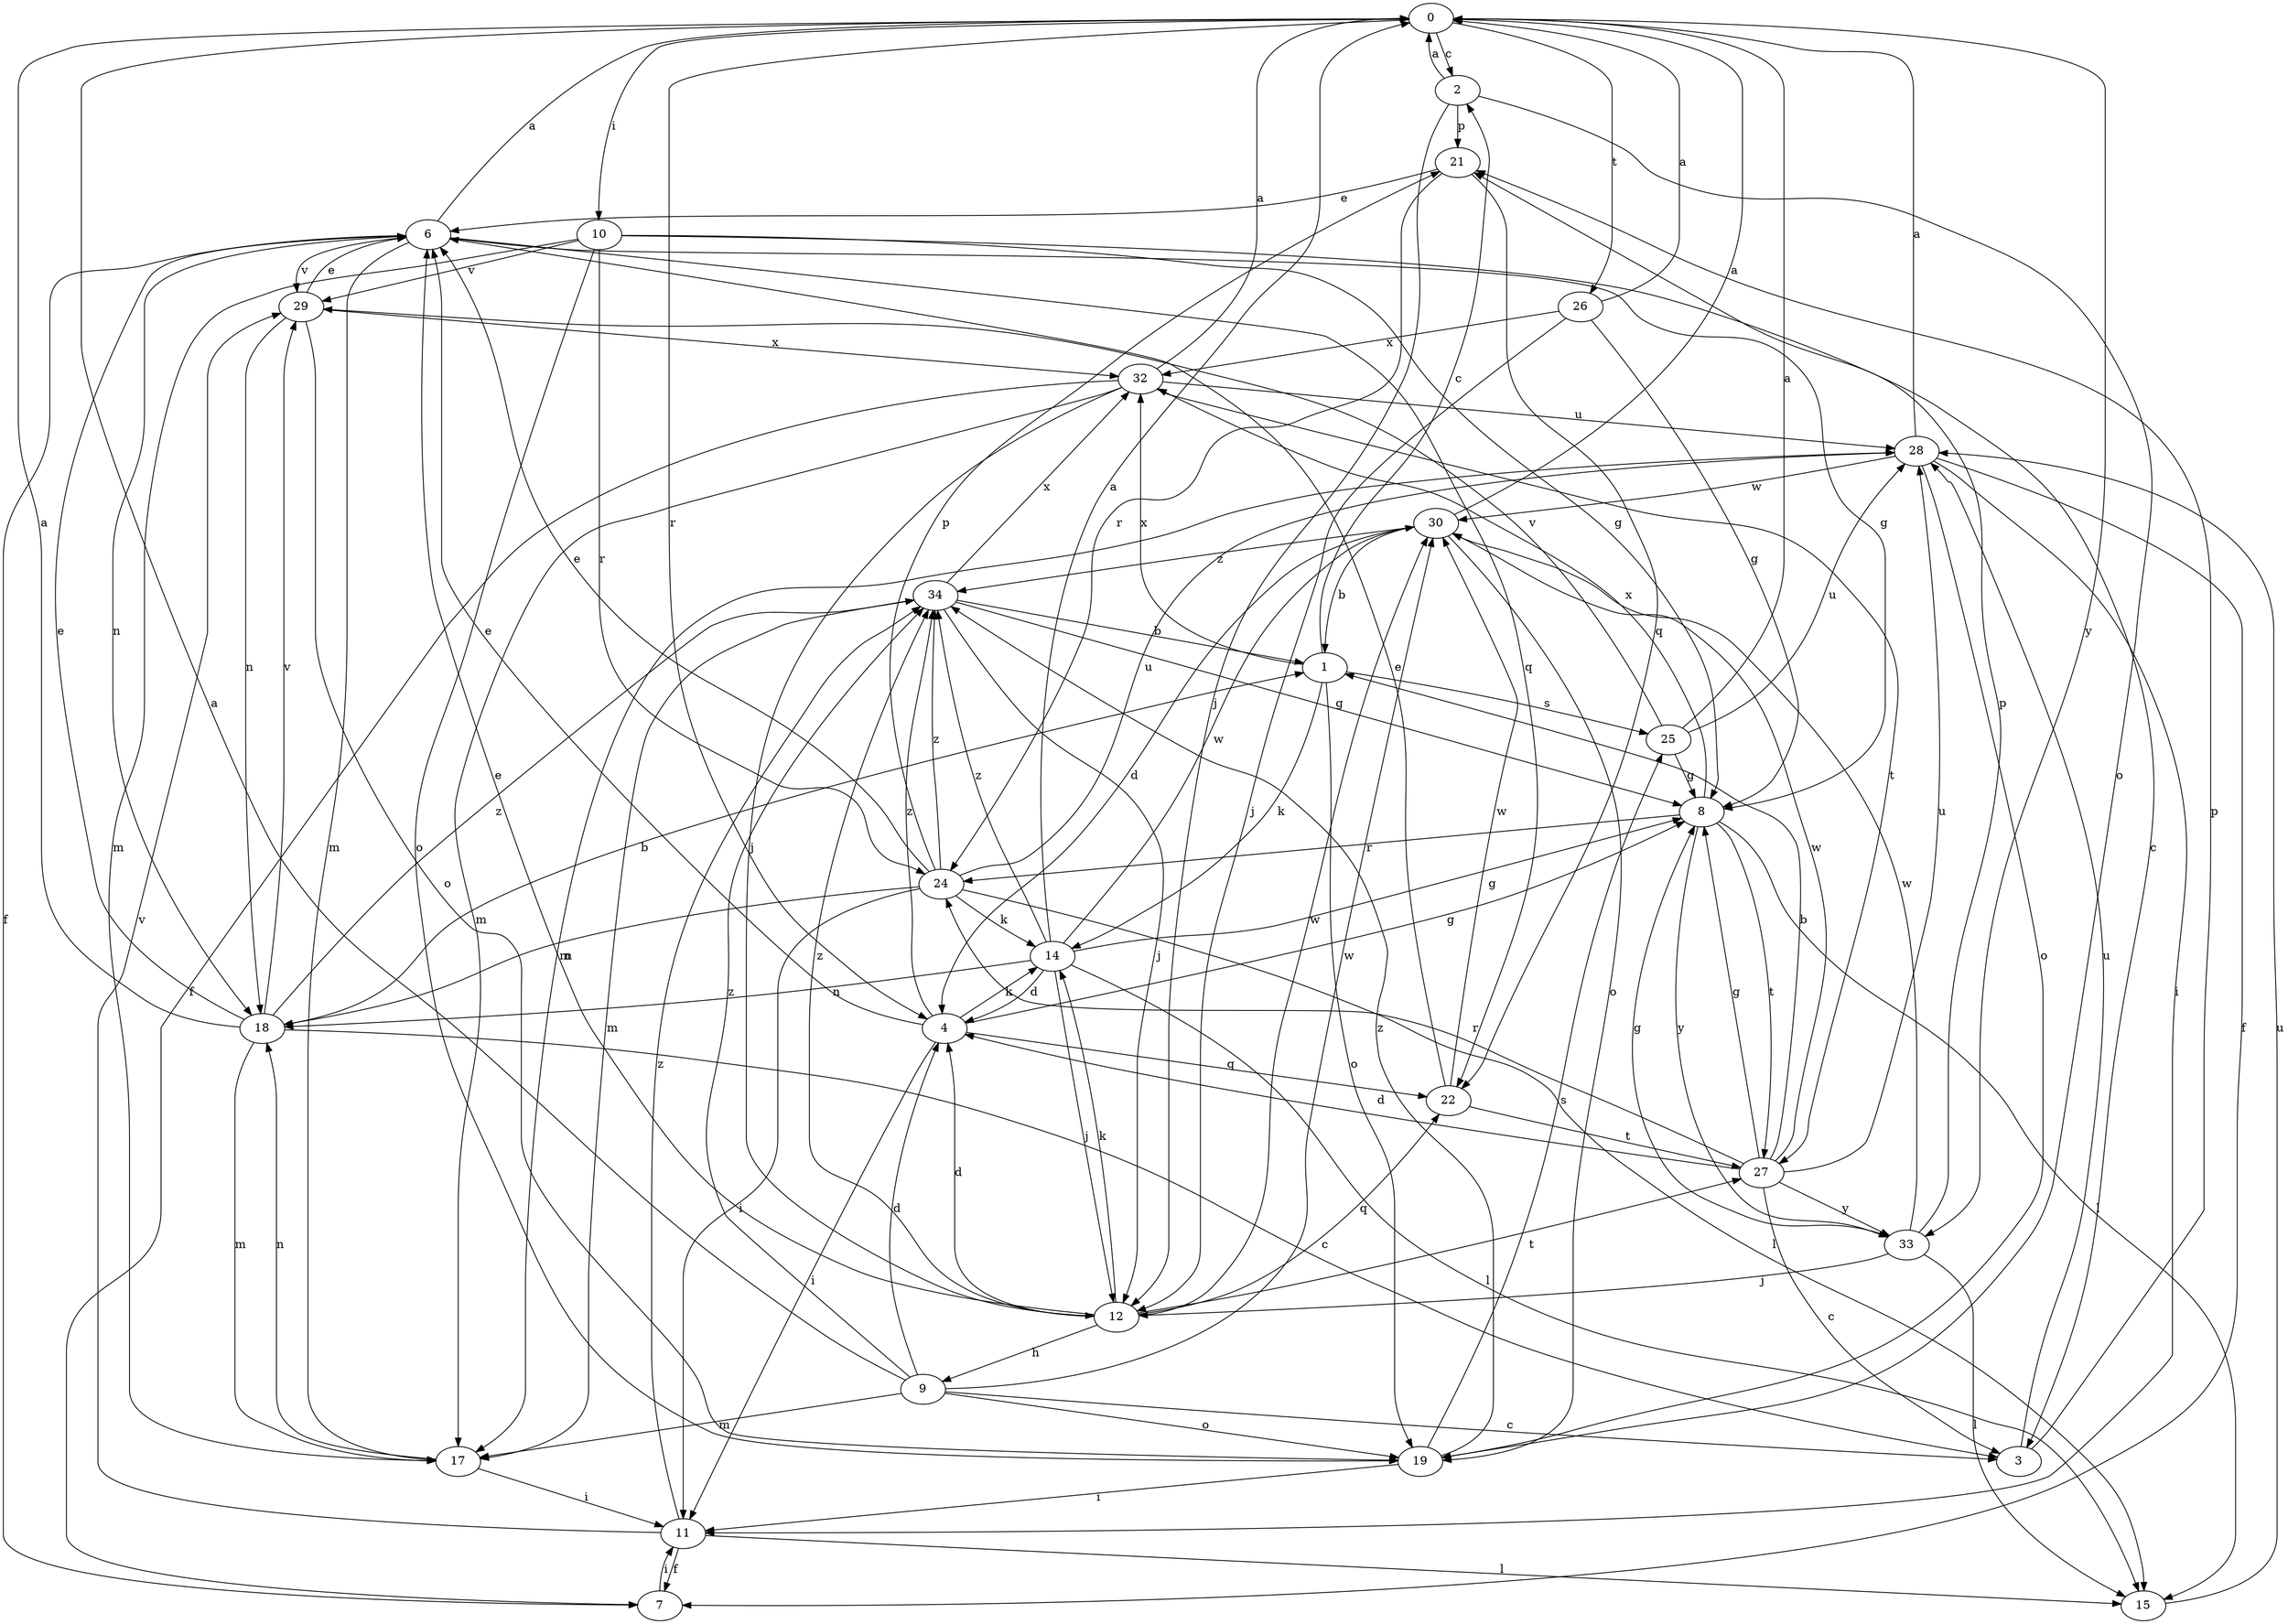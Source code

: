 strict digraph  {
0;
1;
2;
3;
4;
6;
7;
8;
9;
10;
11;
12;
14;
15;
17;
18;
19;
21;
22;
24;
25;
26;
27;
28;
29;
30;
32;
33;
34;
0 -> 2  [label=c];
0 -> 4  [label=r];
0 -> 10  [label=i];
0 -> 26  [label=t];
0 -> 33  [label=y];
1 -> 2  [label=c];
1 -> 14  [label=k];
1 -> 19  [label=o];
1 -> 25  [label=s];
1 -> 32  [label=x];
2 -> 0  [label=a];
2 -> 12  [label=j];
2 -> 19  [label=o];
2 -> 21  [label=p];
3 -> 21  [label=p];
3 -> 28  [label=u];
4 -> 6  [label=e];
4 -> 8  [label=g];
4 -> 11  [label=i];
4 -> 14  [label=k];
4 -> 22  [label=q];
4 -> 34  [label=z];
6 -> 0  [label=a];
6 -> 7  [label=f];
6 -> 8  [label=g];
6 -> 17  [label=m];
6 -> 18  [label=n];
6 -> 22  [label=q];
6 -> 29  [label=v];
7 -> 11  [label=i];
8 -> 15  [label=l];
8 -> 24  [label=r];
8 -> 27  [label=t];
8 -> 32  [label=x];
8 -> 33  [label=y];
9 -> 0  [label=a];
9 -> 3  [label=c];
9 -> 4  [label=d];
9 -> 17  [label=m];
9 -> 19  [label=o];
9 -> 30  [label=w];
9 -> 34  [label=z];
10 -> 3  [label=c];
10 -> 8  [label=g];
10 -> 17  [label=m];
10 -> 19  [label=o];
10 -> 24  [label=r];
10 -> 29  [label=v];
11 -> 7  [label=f];
11 -> 15  [label=l];
11 -> 29  [label=v];
11 -> 34  [label=z];
12 -> 4  [label=d];
12 -> 6  [label=e];
12 -> 9  [label=h];
12 -> 14  [label=k];
12 -> 22  [label=q];
12 -> 27  [label=t];
12 -> 30  [label=w];
12 -> 34  [label=z];
14 -> 0  [label=a];
14 -> 4  [label=d];
14 -> 8  [label=g];
14 -> 12  [label=j];
14 -> 15  [label=l];
14 -> 18  [label=n];
14 -> 30  [label=w];
14 -> 34  [label=z];
15 -> 28  [label=u];
17 -> 11  [label=i];
17 -> 18  [label=n];
18 -> 0  [label=a];
18 -> 1  [label=b];
18 -> 3  [label=c];
18 -> 6  [label=e];
18 -> 17  [label=m];
18 -> 29  [label=v];
18 -> 34  [label=z];
19 -> 11  [label=i];
19 -> 25  [label=s];
19 -> 34  [label=z];
21 -> 6  [label=e];
21 -> 22  [label=q];
21 -> 24  [label=r];
22 -> 6  [label=e];
22 -> 27  [label=t];
22 -> 30  [label=w];
24 -> 6  [label=e];
24 -> 11  [label=i];
24 -> 14  [label=k];
24 -> 15  [label=l];
24 -> 18  [label=n];
24 -> 21  [label=p];
24 -> 28  [label=u];
24 -> 34  [label=z];
25 -> 0  [label=a];
25 -> 8  [label=g];
25 -> 28  [label=u];
25 -> 29  [label=v];
26 -> 0  [label=a];
26 -> 8  [label=g];
26 -> 12  [label=j];
26 -> 32  [label=x];
27 -> 1  [label=b];
27 -> 3  [label=c];
27 -> 4  [label=d];
27 -> 8  [label=g];
27 -> 24  [label=r];
27 -> 28  [label=u];
27 -> 30  [label=w];
27 -> 33  [label=y];
28 -> 0  [label=a];
28 -> 7  [label=f];
28 -> 11  [label=i];
28 -> 17  [label=m];
28 -> 19  [label=o];
28 -> 30  [label=w];
29 -> 6  [label=e];
29 -> 18  [label=n];
29 -> 19  [label=o];
29 -> 32  [label=x];
30 -> 0  [label=a];
30 -> 1  [label=b];
30 -> 4  [label=d];
30 -> 19  [label=o];
30 -> 34  [label=z];
32 -> 0  [label=a];
32 -> 7  [label=f];
32 -> 12  [label=j];
32 -> 17  [label=m];
32 -> 27  [label=t];
32 -> 28  [label=u];
33 -> 8  [label=g];
33 -> 12  [label=j];
33 -> 15  [label=l];
33 -> 21  [label=p];
33 -> 30  [label=w];
34 -> 1  [label=b];
34 -> 8  [label=g];
34 -> 12  [label=j];
34 -> 17  [label=m];
34 -> 32  [label=x];
}
